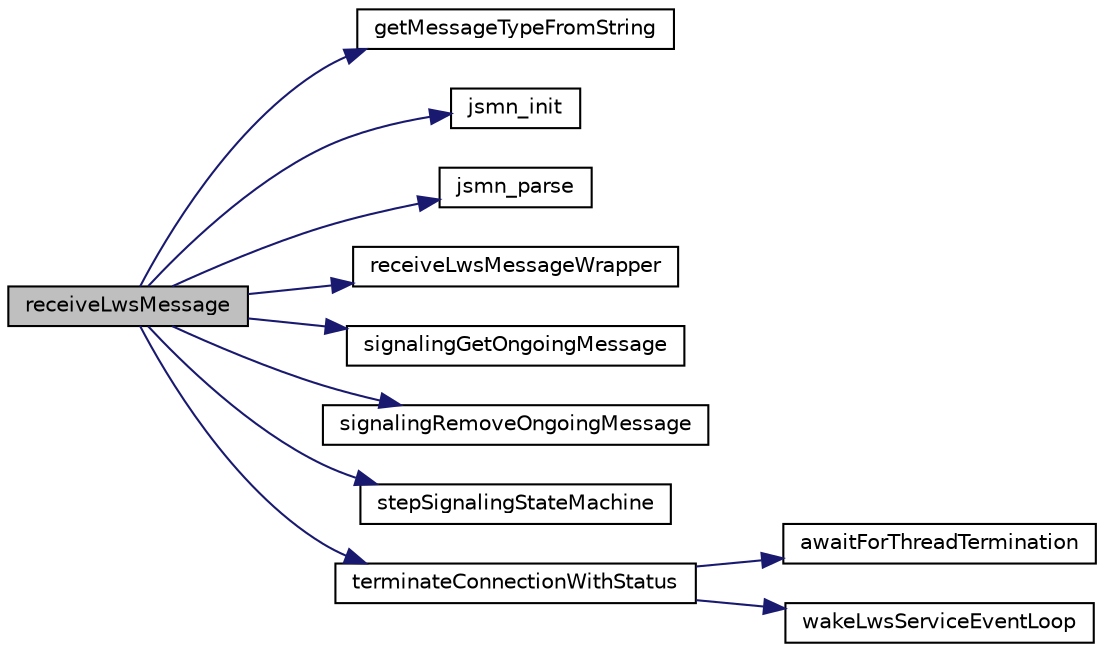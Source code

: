 digraph "receiveLwsMessage"
{
 // LATEX_PDF_SIZE
  edge [fontname="Helvetica",fontsize="10",labelfontname="Helvetica",labelfontsize="10"];
  node [fontname="Helvetica",fontsize="10",shape=record];
  rankdir="LR";
  Node1 [label="receiveLwsMessage",height=0.2,width=0.4,color="black", fillcolor="grey75", style="filled", fontcolor="black",tooltip=" "];
  Node1 -> Node2 [color="midnightblue",fontsize="10",style="solid",fontname="Helvetica"];
  Node2 [label="getMessageTypeFromString",height=0.2,width=0.4,color="black", fillcolor="white", style="filled",URL="$LwsApiCalls_8c.html#a845dd8fd2ababb15e4a43ac4b83664d4",tooltip=" "];
  Node1 -> Node3 [color="midnightblue",fontsize="10",style="solid",fontname="Helvetica"];
  Node3 [label="jsmn_init",height=0.2,width=0.4,color="black", fillcolor="white", style="filled",URL="$jsmn_8h.html#a8d4a8b3ce5c3d600feea38615b5f9aa6",tooltip=" "];
  Node1 -> Node4 [color="midnightblue",fontsize="10",style="solid",fontname="Helvetica"];
  Node4 [label="jsmn_parse",height=0.2,width=0.4,color="black", fillcolor="white", style="filled",URL="$jsmn_8h.html#acf28c8ae404fb0ad2823270d2a4c322a",tooltip=" "];
  Node1 -> Node5 [color="midnightblue",fontsize="10",style="solid",fontname="Helvetica"];
  Node5 [label="receiveLwsMessageWrapper",height=0.2,width=0.4,color="black", fillcolor="white", style="filled",URL="$LwsApiCalls_8c.html#a354efc7185dbcb58e1b94b46f6ea2373",tooltip=" "];
  Node1 -> Node6 [color="midnightblue",fontsize="10",style="solid",fontname="Helvetica"];
  Node6 [label="signalingGetOngoingMessage",height=0.2,width=0.4,color="black", fillcolor="white", style="filled",URL="$Signaling_8c.html#ae3eee8f50a486b71e62e7c98291d422d",tooltip=" "];
  Node1 -> Node7 [color="midnightblue",fontsize="10",style="solid",fontname="Helvetica"];
  Node7 [label="signalingRemoveOngoingMessage",height=0.2,width=0.4,color="black", fillcolor="white", style="filled",URL="$Signaling_8c.html#ad5583fab3f7bd5e1260bc503aeff639a",tooltip=" "];
  Node1 -> Node8 [color="midnightblue",fontsize="10",style="solid",fontname="Helvetica"];
  Node8 [label="stepSignalingStateMachine",height=0.2,width=0.4,color="black", fillcolor="white", style="filled",URL="$StateMachine_8c.html#aec8441c2e021d29e6fdec5f97000431c",tooltip=" "];
  Node1 -> Node9 [color="midnightblue",fontsize="10",style="solid",fontname="Helvetica"];
  Node9 [label="terminateConnectionWithStatus",height=0.2,width=0.4,color="black", fillcolor="white", style="filled",URL="$LwsApiCalls_8c.html#ae7928b7a5bf47cbdf2ccf753f1c1e8df",tooltip=" "];
  Node9 -> Node10 [color="midnightblue",fontsize="10",style="solid",fontname="Helvetica"];
  Node10 [label="awaitForThreadTermination",height=0.2,width=0.4,color="black", fillcolor="white", style="filled",URL="$Signaling_8c.html#a653edfffd5d129d08f5971d91f16fc5e",tooltip=" "];
  Node9 -> Node11 [color="midnightblue",fontsize="10",style="solid",fontname="Helvetica"];
  Node11 [label="wakeLwsServiceEventLoop",height=0.2,width=0.4,color="black", fillcolor="white", style="filled",URL="$LwsApiCalls_8c.html#a116aedb04e1b2e3c920d5b181477b11a",tooltip=" "];
}
